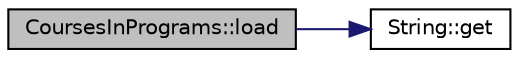 digraph "CoursesInPrograms::load"
{
 // LATEX_PDF_SIZE
  edge [fontname="Helvetica",fontsize="10",labelfontname="Helvetica",labelfontsize="10"];
  node [fontname="Helvetica",fontsize="10",shape=record];
  rankdir="LR";
  Node1 [label="CoursesInPrograms::load",height=0.2,width=0.4,color="black", fillcolor="grey75", style="filled", fontcolor="black",tooltip="Десериализира таблица по подаден път на файл"];
  Node1 -> Node2 [color="midnightblue",fontsize="10",style="solid",fontname="Helvetica"];
  Node2 [label="String::get",height=0.2,width=0.4,color="black", fillcolor="white", style="filled",URL="$class_string.html#a5d05517bcc8df58bc5eff312e3926b61",tooltip=" "];
}
